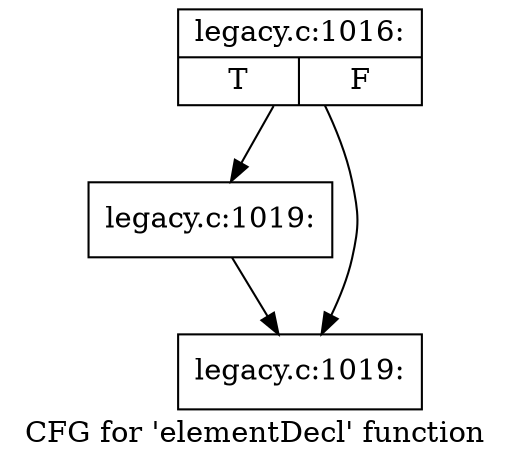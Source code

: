digraph "CFG for 'elementDecl' function" {
	label="CFG for 'elementDecl' function";

	Node0x4954880 [shape=record,label="{legacy.c:1016:|{<s0>T|<s1>F}}"];
	Node0x4954880 -> Node0x4957a50;
	Node0x4954880 -> Node0x4957aa0;
	Node0x4957a50 [shape=record,label="{legacy.c:1019:}"];
	Node0x4957a50 -> Node0x4957aa0;
	Node0x4957aa0 [shape=record,label="{legacy.c:1019:}"];
}
